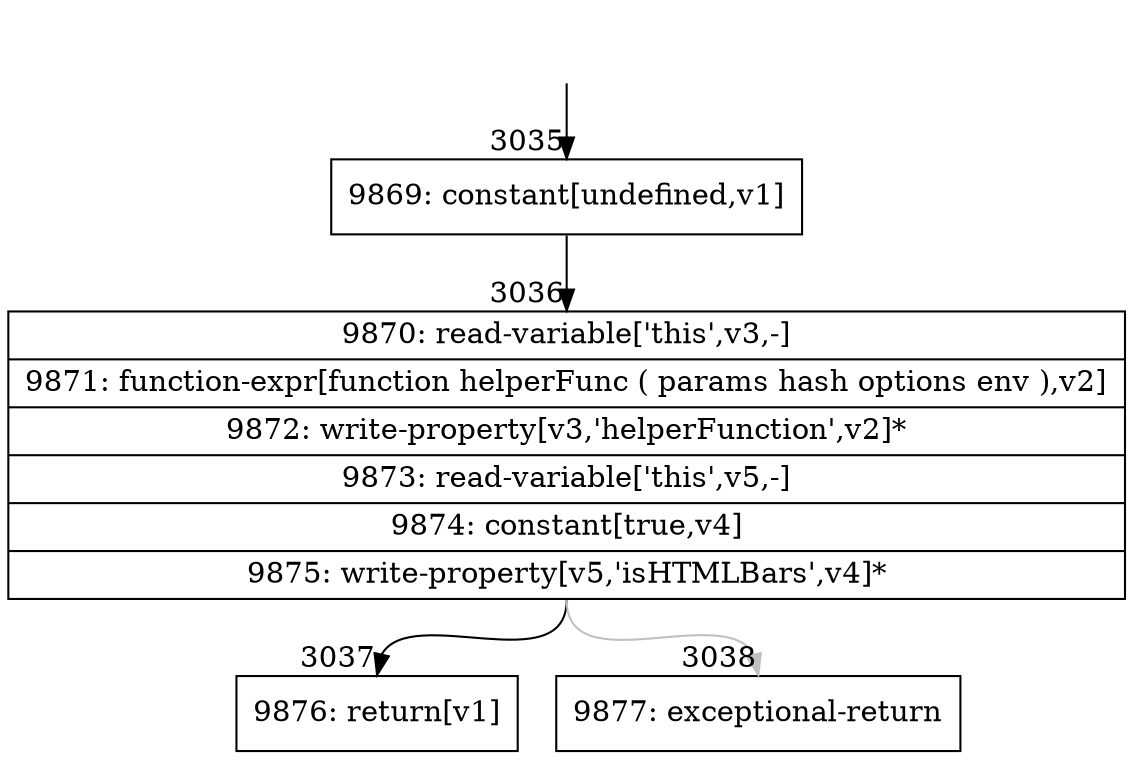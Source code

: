 digraph {
rankdir="TD"
BB_entry243[shape=none,label=""];
BB_entry243 -> BB3035 [tailport=s, headport=n, headlabel="    3035"]
BB3035 [shape=record label="{9869: constant[undefined,v1]}" ] 
BB3035 -> BB3036 [tailport=s, headport=n, headlabel="      3036"]
BB3036 [shape=record label="{9870: read-variable['this',v3,-]|9871: function-expr[function helperFunc ( params hash options env ),v2]|9872: write-property[v3,'helperFunction',v2]*|9873: read-variable['this',v5,-]|9874: constant[true,v4]|9875: write-property[v5,'isHTMLBars',v4]*}" ] 
BB3036 -> BB3037 [tailport=s, headport=n, headlabel="      3037"]
BB3036 -> BB3038 [tailport=s, headport=n, color=gray, headlabel="      3038"]
BB3037 [shape=record label="{9876: return[v1]}" ] 
BB3038 [shape=record label="{9877: exceptional-return}" ] 
//#$~ 5042
}
